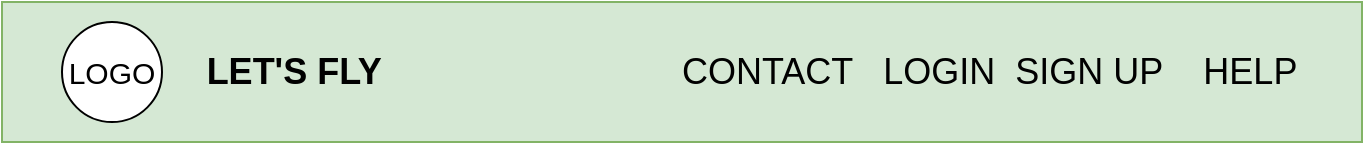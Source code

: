 <mxfile version="13.3.7" type="device"><diagram id="Juc8d4XpmxAEei3Mw0Ta" name="Page-1"><mxGraphModel dx="1422" dy="671" grid="1" gridSize="10" guides="1" tooltips="1" connect="1" arrows="1" fold="1" page="1" pageScale="1" pageWidth="850" pageHeight="1100" math="0" shadow="0"><root><mxCell id="0"/><mxCell id="1" parent="0"/><mxCell id="lJualLaL5-Pps5HExv3F-2" value="&lt;font style=&quot;font-size: 18px&quot;&gt;&amp;nbsp; &amp;nbsp; &amp;nbsp; &amp;nbsp; &amp;nbsp; &amp;nbsp; &amp;nbsp; &amp;nbsp; &amp;nbsp;&lt;b&gt;LET'S FLY&lt;/b&gt;&amp;nbsp; &amp;nbsp; &amp;nbsp; &amp;nbsp; &amp;nbsp; &amp;nbsp; &amp;nbsp; &amp;nbsp; &amp;nbsp; &amp;nbsp; &amp;nbsp; &amp;nbsp; &amp;nbsp; &amp;nbsp; &amp;nbsp; CONTACT&amp;nbsp; &amp;nbsp;LOGIN&amp;nbsp; SIGN UP&amp;nbsp; &amp;nbsp; HELP&amp;nbsp; &amp;nbsp;&lt;/font&gt;" style="rounded=0;whiteSpace=wrap;html=1;fillColor=#d5e8d4;strokeColor=#82b366;gradientDirection=west;" vertex="1" parent="1"><mxGeometry x="80" y="80" width="680" height="70" as="geometry"/></mxCell><mxCell id="lJualLaL5-Pps5HExv3F-3" value="&lt;font style=&quot;font-size: 15px&quot;&gt;LOGO&lt;/font&gt;" style="ellipse;whiteSpace=wrap;html=1;aspect=fixed;" vertex="1" parent="1"><mxGeometry x="110" y="90" width="50" height="50" as="geometry"/></mxCell></root></mxGraphModel></diagram></mxfile>